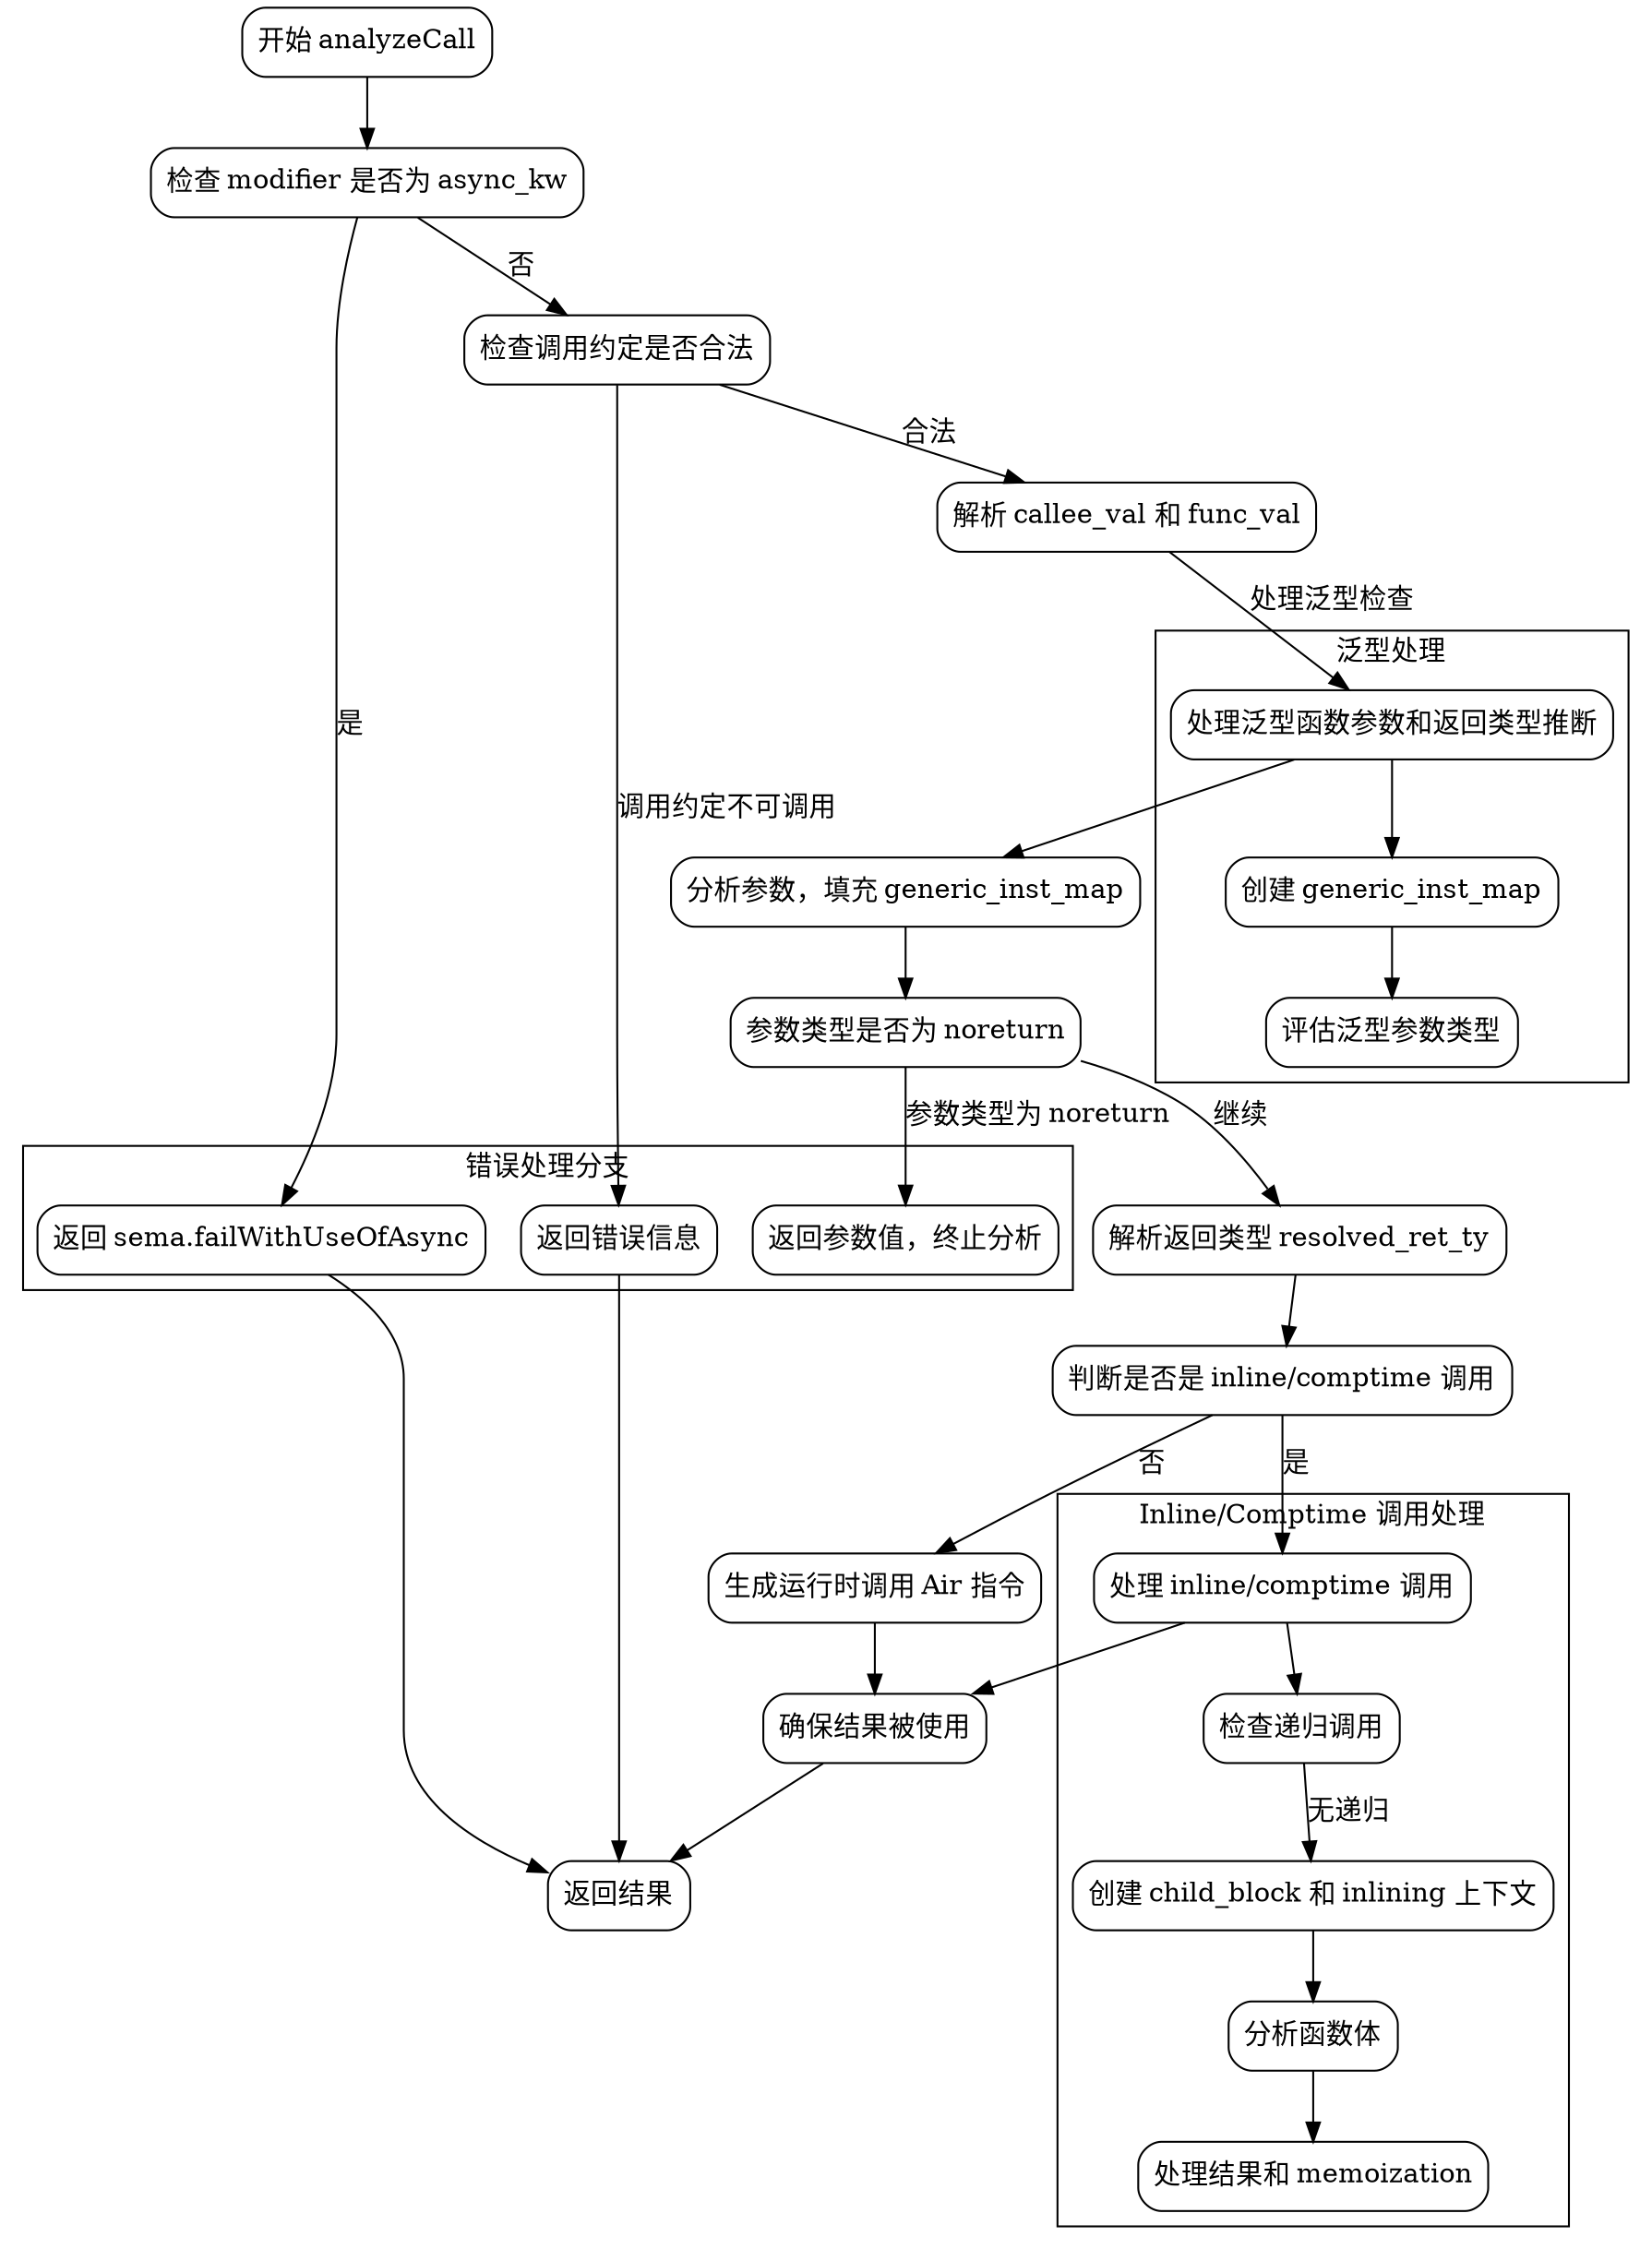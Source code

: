 
digraph analyzeCall {
    node [shape=rectangle, style=rounded];

    start [label="开始 analyzeCall"];
    check_async [label="检查 modifier 是否为 async_kw"];
    handle_async_error [label="返回 sema.failWithUseOfAsync"];
    check_callconv [label="检查调用约定是否合法"];
    handle_callconv_error [label="返回错误信息"];
    resolve_callee [label="解析 callee_val 和 func_val"];
    handle_generic [label="处理泛型函数参数和返回类型推断"];
    analyze_args [label="分析参数，填充 generic_inst_map"];
    check_noreturn [label="参数类型是否为 noreturn"];
    return_noreturn [label="返回参数值，终止分析"];
    resolve_return_type [label="解析返回类型 resolved_ret_ty"];
    check_inline_comptime [label="判断是否是 inline/comptime 调用"];
    runtime_call [label="生成运行时调用 Air 指令"];
    inline_call [label="处理 inline/comptime 调用"];
    ensure_result_used [label="确保结果被使用"];
    return_result [label="返回结果"];

    start -> check_async;
    check_async -> handle_async_error [label="是"];
    check_async -> check_callconv [label="否"];

    handle_async_error -> return_result;

    check_callconv -> handle_callconv_error [label="调用约定不可调用"];
    check_callconv -> resolve_callee [label="合法"];

    handle_callconv_error -> return_result;

    resolve_callee -> handle_generic [label="处理泛型检查"];
    handle_generic -> analyze_args;

    analyze_args -> check_noreturn;
    check_noreturn -> return_noreturn [label="参数类型为 noreturn"];
    check_noreturn -> resolve_return_type [label="继续"];

    resolve_return_type -> check_inline_comptime;

    check_inline_comptime -> runtime_call [label="否"];
    check_inline_comptime -> inline_call [label="是"];

    runtime_call -> ensure_result_used;
    inline_call -> ensure_result_used;

    ensure_result_used -> return_result;

    // 错误处理和其他分支的简化表示
    subgraph cluster_errors {
        label="错误处理分支";
        handle_async_error;
        handle_callconv_error;
        return_noreturn;
    }

    // inline_call 内部流程
    subgraph cluster_inline {
        label="Inline/Comptime 调用处理";
        check_recursion [label="检查递归调用"];
        setup_child_block [label="创建 child_block 和 inlining 上下文"];
        analyze_fn_body [label="分析函数体"];
        handle_result [label="处理结果和 memoization"];
        inline_call -> check_recursion;
        check_recursion -> setup_child_block [label="无递归"];
        setup_child_block -> analyze_fn_body;
        analyze_fn_body -> handle_result;
    }

    // 泛型参数处理细节
    subgraph cluster_generic {
        label="泛型处理";
        create_inst_map [label="创建 generic_inst_map"];
        evaluate_params [label="评估泛型参数类型"];
        handle_generic -> create_inst_map;
        create_inst_map -> evaluate_params;
    }
}
